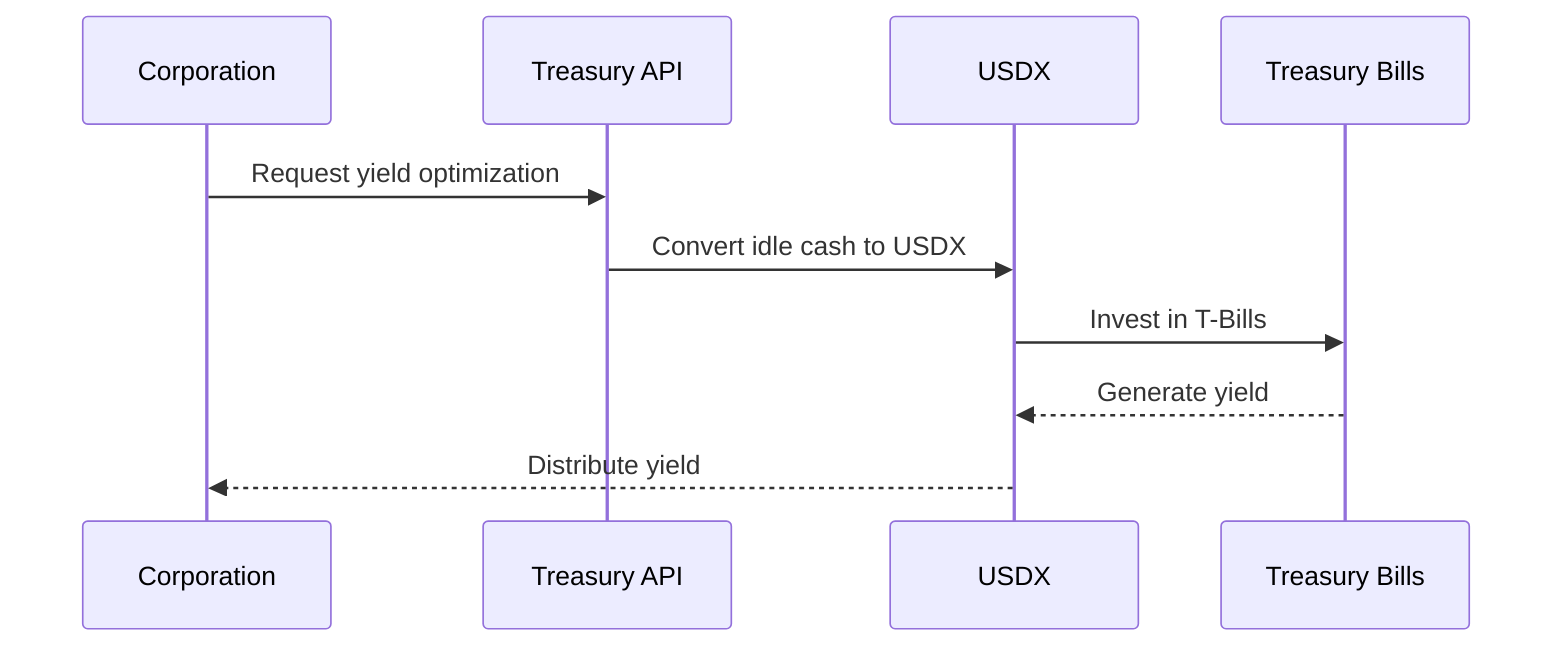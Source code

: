 sequenceDiagram
    participant Corp as Corporation
    participant API as Treasury API
    participant USDX
    participant TBills as Treasury Bills
    Corp->>API: Request yield optimization
    API->>USDX: Convert idle cash to USDX
    USDX->>TBills: Invest in T-Bills
    TBills-->>USDX: Generate yield
    USDX-->>Corp: Distribute yield